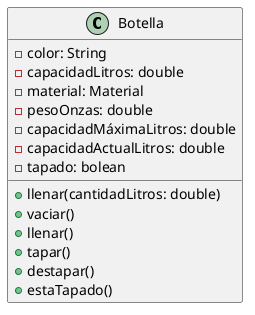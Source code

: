 @startuml
class Botella{
- color: String
- capacidadLitros: double
- material: Material
- pesoOnzas: double
- capacidadMáximaLitros: double
- capacidadActualLitros: double
- tapado: bolean
+ llenar(cantidadLitros: double)
+ vaciar()
+ llenar()
+ tapar()
+ destapar()
+ estaTapado()




}
@enduml